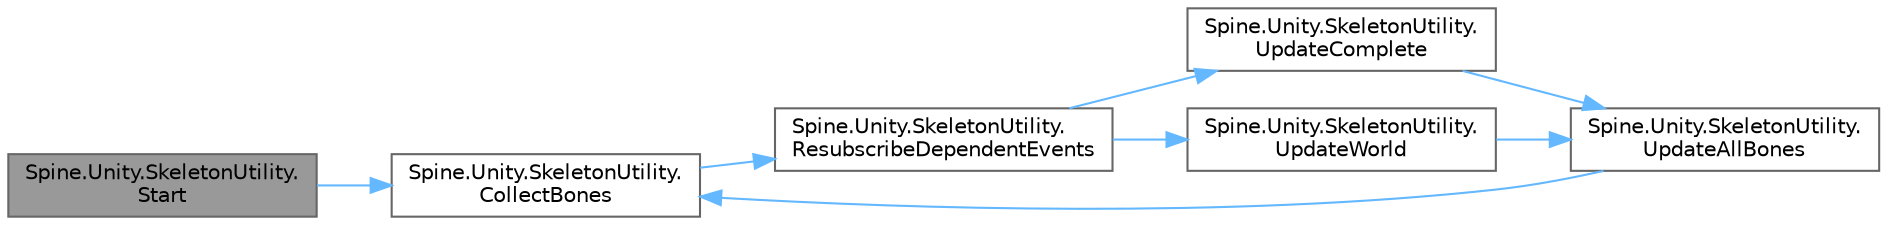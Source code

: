 digraph "Spine.Unity.SkeletonUtility.Start"
{
 // LATEX_PDF_SIZE
  bgcolor="transparent";
  edge [fontname=Helvetica,fontsize=10,labelfontname=Helvetica,labelfontsize=10];
  node [fontname=Helvetica,fontsize=10,shape=box,height=0.2,width=0.4];
  rankdir="LR";
  Node1 [id="Node000001",label="Spine.Unity.SkeletonUtility.\lStart",height=0.2,width=0.4,color="gray40", fillcolor="grey60", style="filled", fontcolor="black",tooltip=" "];
  Node1 -> Node2 [id="edge8_Node000001_Node000002",color="steelblue1",style="solid",tooltip=" "];
  Node2 [id="Node000002",label="Spine.Unity.SkeletonUtility.\lCollectBones",height=0.2,width=0.4,color="grey40", fillcolor="white", style="filled",URL="$class_spine_1_1_unity_1_1_skeleton_utility.html#ae32bbea21478c73e94adea6af43e0a52",tooltip=" "];
  Node2 -> Node3 [id="edge9_Node000002_Node000003",color="steelblue1",style="solid",tooltip=" "];
  Node3 [id="Node000003",label="Spine.Unity.SkeletonUtility.\lResubscribeDependentEvents",height=0.2,width=0.4,color="grey40", fillcolor="white", style="filled",URL="$class_spine_1_1_unity_1_1_skeleton_utility.html#aa7e7c6a501192531f761a26de6d3910a",tooltip=" "];
  Node3 -> Node4 [id="edge10_Node000003_Node000004",color="steelblue1",style="solid",tooltip=" "];
  Node4 [id="Node000004",label="Spine.Unity.SkeletonUtility.\lUpdateComplete",height=0.2,width=0.4,color="grey40", fillcolor="white", style="filled",URL="$class_spine_1_1_unity_1_1_skeleton_utility.html#a594711858f18430e3a4bb903cb50b7f9",tooltip=" "];
  Node4 -> Node5 [id="edge11_Node000004_Node000005",color="steelblue1",style="solid",tooltip=" "];
  Node5 [id="Node000005",label="Spine.Unity.SkeletonUtility.\lUpdateAllBones",height=0.2,width=0.4,color="grey40", fillcolor="white", style="filled",URL="$class_spine_1_1_unity_1_1_skeleton_utility.html#a4494dc034768c27c176aa285f53de883",tooltip=" "];
  Node5 -> Node2 [id="edge12_Node000005_Node000002",color="steelblue1",style="solid",tooltip=" "];
  Node3 -> Node6 [id="edge13_Node000003_Node000006",color="steelblue1",style="solid",tooltip=" "];
  Node6 [id="Node000006",label="Spine.Unity.SkeletonUtility.\lUpdateWorld",height=0.2,width=0.4,color="grey40", fillcolor="white", style="filled",URL="$class_spine_1_1_unity_1_1_skeleton_utility.html#a118b3e9fc284b8b231e7a66f0ce2fe44",tooltip=" "];
  Node6 -> Node5 [id="edge14_Node000006_Node000005",color="steelblue1",style="solid",tooltip=" "];
}
